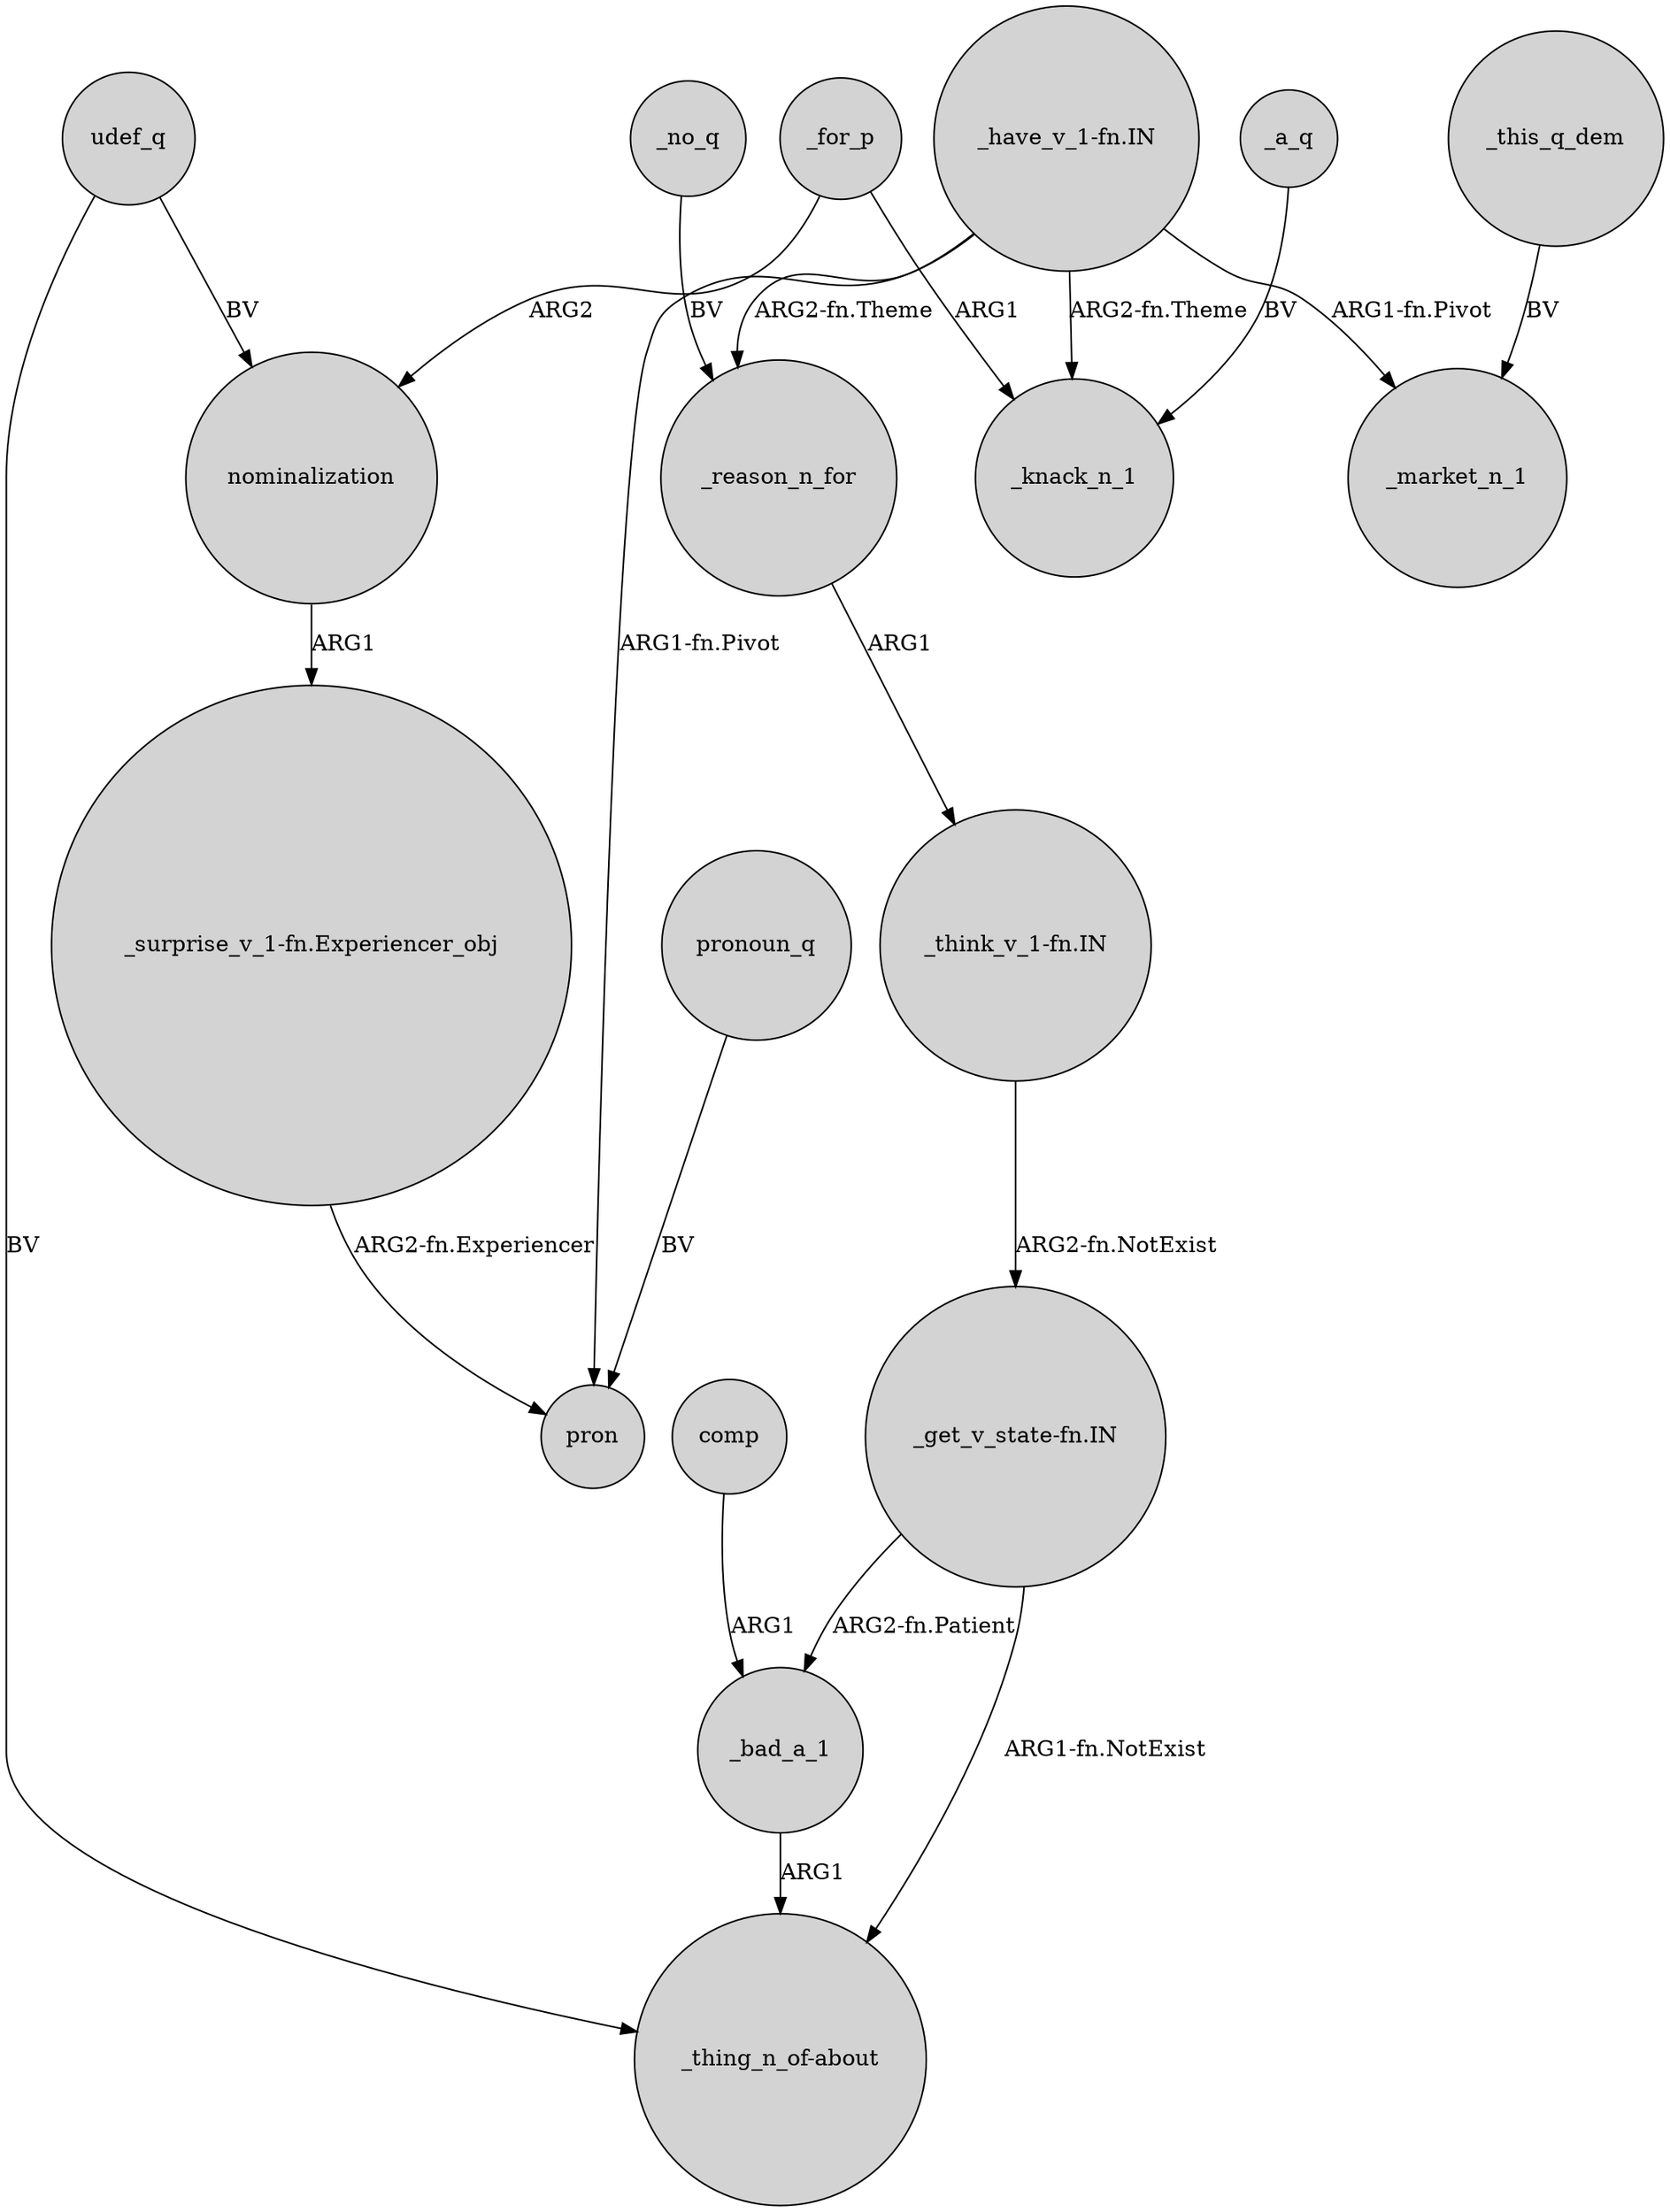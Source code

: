 digraph {
	node [shape=circle style=filled]
	udef_q -> "_thing_n_of-about" [label=BV]
	"_have_v_1-fn.IN" -> _knack_n_1 [label="ARG2-fn.Theme"]
	"_have_v_1-fn.IN" -> _market_n_1 [label="ARG1-fn.Pivot"]
	_this_q_dem -> _market_n_1 [label=BV]
	_for_p -> nominalization [label=ARG2]
	_bad_a_1 -> "_thing_n_of-about" [label=ARG1]
	nominalization -> "_surprise_v_1-fn.Experiencer_obj" [label=ARG1]
	_for_p -> _knack_n_1 [label=ARG1]
	comp -> _bad_a_1 [label=ARG1]
	"_think_v_1-fn.IN" -> "_get_v_state-fn.IN" [label="ARG2-fn.NotExist"]
	"_have_v_1-fn.IN" -> pron [label="ARG1-fn.Pivot"]
	"_surprise_v_1-fn.Experiencer_obj" -> pron [label="ARG2-fn.Experiencer"]
	_no_q -> _reason_n_for [label=BV]
	pronoun_q -> pron [label=BV]
	"_have_v_1-fn.IN" -> _reason_n_for [label="ARG2-fn.Theme"]
	_a_q -> _knack_n_1 [label=BV]
	udef_q -> nominalization [label=BV]
	"_get_v_state-fn.IN" -> "_thing_n_of-about" [label="ARG1-fn.NotExist"]
	"_get_v_state-fn.IN" -> _bad_a_1 [label="ARG2-fn.Patient"]
	_reason_n_for -> "_think_v_1-fn.IN" [label=ARG1]
}
